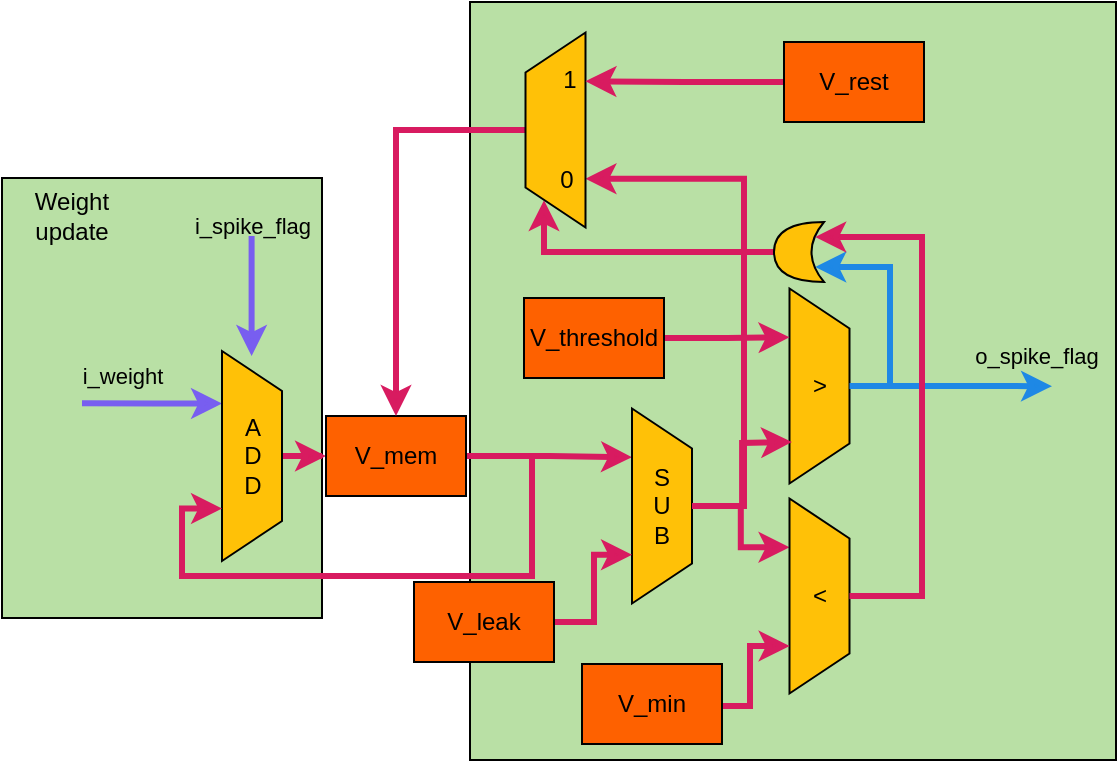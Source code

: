 <mxfile version="24.7.10">
  <diagram name="Page-1" id="7IMjvl0y4tT5OMlrt00g">
    <mxGraphModel dx="682" dy="436" grid="1" gridSize="1" guides="1" tooltips="1" connect="1" arrows="1" fold="1" page="1" pageScale="1" pageWidth="850" pageHeight="1100" math="0" shadow="0">
      <root>
        <mxCell id="0" />
        <mxCell id="1" parent="0" />
        <mxCell id="oQUfwaXS33LX4lJVDSWq-61" value="" style="rounded=0;whiteSpace=wrap;html=1;fillColor=#B9E0A5;" vertex="1" parent="1">
          <mxGeometry x="50" y="101" width="160" height="220" as="geometry" />
        </mxCell>
        <mxCell id="oQUfwaXS33LX4lJVDSWq-60" value="" style="rounded=0;whiteSpace=wrap;html=1;fillColor=#B9E0A5;" vertex="1" parent="1">
          <mxGeometry x="284" y="13" width="323" height="379" as="geometry" />
        </mxCell>
        <mxCell id="oQUfwaXS33LX4lJVDSWq-2" style="edgeStyle=orthogonalEdgeStyle;rounded=0;orthogonalLoop=1;jettySize=auto;html=1;entryX=0;entryY=0.5;entryDx=0;entryDy=0;strokeColor=#D81B60;strokeWidth=3;" edge="1" parent="1" source="oQUfwaXS33LX4lJVDSWq-3" target="oQUfwaXS33LX4lJVDSWq-5">
          <mxGeometry relative="1" as="geometry" />
        </mxCell>
        <mxCell id="oQUfwaXS33LX4lJVDSWq-18" style="edgeStyle=orthogonalEdgeStyle;rounded=0;orthogonalLoop=1;jettySize=auto;html=1;exitX=0.25;exitY=1;exitDx=0;exitDy=0;startArrow=classic;startFill=1;endArrow=none;endFill=0;strokeWidth=3;strokeColor=#785EF0;" edge="1" parent="1" source="oQUfwaXS33LX4lJVDSWq-3">
          <mxGeometry relative="1" as="geometry">
            <mxPoint x="90" y="213.667" as="targetPoint" />
          </mxGeometry>
        </mxCell>
        <mxCell id="oQUfwaXS33LX4lJVDSWq-19" value="i_weight" style="edgeLabel;html=1;align=center;verticalAlign=middle;resizable=0;points=[];labelBackgroundColor=none;" vertex="1" connectable="0" parent="oQUfwaXS33LX4lJVDSWq-18">
          <mxGeometry x="0.742" y="-2" relative="1" as="geometry">
            <mxPoint x="11" y="-12" as="offset" />
          </mxGeometry>
        </mxCell>
        <mxCell id="oQUfwaXS33LX4lJVDSWq-3" value="" style="shape=trapezoid;perimeter=trapezoidPerimeter;whiteSpace=wrap;html=1;fixedSize=1;rotation=90;fillColor=#FFC107;" vertex="1" parent="1">
          <mxGeometry x="122.5" y="225" width="105" height="30" as="geometry" />
        </mxCell>
        <mxCell id="oQUfwaXS33LX4lJVDSWq-4" value="&lt;div&gt;A&lt;/div&gt;&lt;div&gt;D&lt;/div&gt;&lt;div&gt;D&lt;br&gt;&lt;/div&gt;" style="text;html=1;align=center;verticalAlign=middle;whiteSpace=wrap;rounded=0;" vertex="1" parent="1">
          <mxGeometry x="167.5" y="225" width="15" height="30" as="geometry" />
        </mxCell>
        <mxCell id="oQUfwaXS33LX4lJVDSWq-13" style="edgeStyle=orthogonalEdgeStyle;rounded=0;orthogonalLoop=1;jettySize=auto;html=1;exitX=1;exitY=0.5;exitDx=0;exitDy=0;entryX=0.25;entryY=1;entryDx=0;entryDy=0;strokeWidth=3;strokeColor=#D81B60;" edge="1" parent="1" source="oQUfwaXS33LX4lJVDSWq-5" target="oQUfwaXS33LX4lJVDSWq-12">
          <mxGeometry relative="1" as="geometry" />
        </mxCell>
        <mxCell id="oQUfwaXS33LX4lJVDSWq-20" style="edgeStyle=orthogonalEdgeStyle;rounded=0;orthogonalLoop=1;jettySize=auto;html=1;exitX=1;exitY=0.5;exitDx=0;exitDy=0;entryX=0.75;entryY=1;entryDx=0;entryDy=0;strokeWidth=3;strokeColor=#D81B60;" edge="1" parent="1" source="oQUfwaXS33LX4lJVDSWq-5" target="oQUfwaXS33LX4lJVDSWq-3">
          <mxGeometry relative="1" as="geometry">
            <Array as="points">
              <mxPoint x="315" y="240" />
              <mxPoint x="315" y="300" />
              <mxPoint x="140" y="300" />
              <mxPoint x="140" y="266" />
            </Array>
          </mxGeometry>
        </mxCell>
        <mxCell id="oQUfwaXS33LX4lJVDSWq-5" value="V_mem" style="rounded=0;whiteSpace=wrap;html=1;fillColor=#FE6100;" vertex="1" parent="1">
          <mxGeometry x="212" y="220" width="70" height="40" as="geometry" />
        </mxCell>
        <mxCell id="oQUfwaXS33LX4lJVDSWq-8" value="" style="endArrow=classic;html=1;rounded=0;strokeColor=#785EF0;strokeWidth=3;" edge="1" parent="1">
          <mxGeometry width="50" height="50" relative="1" as="geometry">
            <mxPoint x="174.8" y="130" as="sourcePoint" />
            <mxPoint x="174.8" y="190" as="targetPoint" />
          </mxGeometry>
        </mxCell>
        <mxCell id="oQUfwaXS33LX4lJVDSWq-9" value="i_spike_flag" style="edgeLabel;html=1;align=center;verticalAlign=middle;resizable=0;points=[];labelBackgroundColor=none;" vertex="1" connectable="0" parent="oQUfwaXS33LX4lJVDSWq-8">
          <mxGeometry x="-0.627" y="-1" relative="1" as="geometry">
            <mxPoint x="1" y="-16" as="offset" />
          </mxGeometry>
        </mxCell>
        <mxCell id="oQUfwaXS33LX4lJVDSWq-10" value="Weight update" style="text;html=1;align=center;verticalAlign=middle;whiteSpace=wrap;rounded=0;" vertex="1" parent="1">
          <mxGeometry x="55" y="105" width="60" height="30" as="geometry" />
        </mxCell>
        <mxCell id="oQUfwaXS33LX4lJVDSWq-23" style="edgeStyle=orthogonalEdgeStyle;rounded=0;orthogonalLoop=1;jettySize=auto;html=1;exitX=0.5;exitY=0;exitDx=0;exitDy=0;entryX=0.25;entryY=1;entryDx=0;entryDy=0;strokeWidth=3;strokeColor=#D81B60;" edge="1" parent="1" source="oQUfwaXS33LX4lJVDSWq-12" target="oQUfwaXS33LX4lJVDSWq-21">
          <mxGeometry relative="1" as="geometry" />
        </mxCell>
        <mxCell id="oQUfwaXS33LX4lJVDSWq-59" style="edgeStyle=orthogonalEdgeStyle;rounded=0;orthogonalLoop=1;jettySize=auto;html=1;exitX=0.5;exitY=0;exitDx=0;exitDy=0;entryX=0.25;entryY=1;entryDx=0;entryDy=0;strokeWidth=3;strokeColor=#D81B60;" edge="1" parent="1" source="oQUfwaXS33LX4lJVDSWq-12" target="oQUfwaXS33LX4lJVDSWq-41">
          <mxGeometry relative="1" as="geometry">
            <Array as="points">
              <mxPoint x="421" y="265" />
              <mxPoint x="421" y="101" />
            </Array>
          </mxGeometry>
        </mxCell>
        <mxCell id="oQUfwaXS33LX4lJVDSWq-12" value="" style="shape=trapezoid;perimeter=trapezoidPerimeter;whiteSpace=wrap;html=1;fixedSize=1;rotation=90;fillColor=#FFC107;" vertex="1" parent="1">
          <mxGeometry x="331.25" y="250" width="97.5" height="30" as="geometry" />
        </mxCell>
        <mxCell id="oQUfwaXS33LX4lJVDSWq-15" style="edgeStyle=orthogonalEdgeStyle;rounded=0;orthogonalLoop=1;jettySize=auto;html=1;exitX=1;exitY=0.5;exitDx=0;exitDy=0;entryX=0.75;entryY=1;entryDx=0;entryDy=0;strokeColor=#D81B60;strokeWidth=3;" edge="1" parent="1" source="oQUfwaXS33LX4lJVDSWq-14" target="oQUfwaXS33LX4lJVDSWq-12">
          <mxGeometry relative="1" as="geometry" />
        </mxCell>
        <mxCell id="oQUfwaXS33LX4lJVDSWq-14" value="V_leak" style="rounded=0;whiteSpace=wrap;html=1;fillColor=#FE6100;" vertex="1" parent="1">
          <mxGeometry x="256" y="303" width="70" height="40" as="geometry" />
        </mxCell>
        <mxCell id="oQUfwaXS33LX4lJVDSWq-16" value="&lt;div&gt;S&lt;/div&gt;&lt;div&gt;U&lt;/div&gt;&lt;div&gt;B&lt;br&gt;&lt;/div&gt;" style="text;html=1;align=center;verticalAlign=middle;whiteSpace=wrap;rounded=0;" vertex="1" parent="1">
          <mxGeometry x="375" y="250" width="10" height="30" as="geometry" />
        </mxCell>
        <mxCell id="oQUfwaXS33LX4lJVDSWq-21" value="" style="shape=trapezoid;perimeter=trapezoidPerimeter;whiteSpace=wrap;html=1;fixedSize=1;rotation=90;fillColor=#FFC107;" vertex="1" parent="1">
          <mxGeometry x="410" y="295" width="97.5" height="30" as="geometry" />
        </mxCell>
        <mxCell id="oQUfwaXS33LX4lJVDSWq-22" value="&amp;lt;" style="text;html=1;align=center;verticalAlign=middle;whiteSpace=wrap;rounded=0;" vertex="1" parent="1">
          <mxGeometry x="453.75" y="295" width="10" height="30" as="geometry" />
        </mxCell>
        <mxCell id="oQUfwaXS33LX4lJVDSWq-26" style="edgeStyle=orthogonalEdgeStyle;rounded=0;orthogonalLoop=1;jettySize=auto;html=1;exitX=1;exitY=0.5;exitDx=0;exitDy=0;entryX=0.75;entryY=1;entryDx=0;entryDy=0;strokeWidth=3;strokeColor=#D81B60;" edge="1" parent="1" source="oQUfwaXS33LX4lJVDSWq-25" target="oQUfwaXS33LX4lJVDSWq-21">
          <mxGeometry relative="1" as="geometry">
            <Array as="points">
              <mxPoint x="424" y="365" />
              <mxPoint x="424" y="335" />
              <mxPoint x="444" y="335" />
            </Array>
          </mxGeometry>
        </mxCell>
        <mxCell id="oQUfwaXS33LX4lJVDSWq-25" value="V_min" style="rounded=0;whiteSpace=wrap;html=1;fillColor=#FE6100;" vertex="1" parent="1">
          <mxGeometry x="340" y="344" width="70" height="40" as="geometry" />
        </mxCell>
        <mxCell id="oQUfwaXS33LX4lJVDSWq-34" style="edgeStyle=orthogonalEdgeStyle;rounded=0;orthogonalLoop=1;jettySize=auto;html=1;exitX=0.5;exitY=0;exitDx=0;exitDy=0;strokeColor=#1E88E5;strokeWidth=3;" edge="1" parent="1" source="oQUfwaXS33LX4lJVDSWq-27">
          <mxGeometry relative="1" as="geometry">
            <mxPoint x="575.0" y="205.095" as="targetPoint" />
          </mxGeometry>
        </mxCell>
        <mxCell id="oQUfwaXS33LX4lJVDSWq-35" value="o_spike_flag" style="edgeLabel;html=1;align=center;verticalAlign=middle;resizable=0;points=[];labelBackgroundColor=none;" vertex="1" connectable="0" parent="oQUfwaXS33LX4lJVDSWq-34">
          <mxGeometry x="0.174" y="1" relative="1" as="geometry">
            <mxPoint x="34" y="-15" as="offset" />
          </mxGeometry>
        </mxCell>
        <mxCell id="oQUfwaXS33LX4lJVDSWq-27" value="" style="shape=trapezoid;perimeter=trapezoidPerimeter;whiteSpace=wrap;html=1;fixedSize=1;rotation=90;fillColor=#FFC107;" vertex="1" parent="1">
          <mxGeometry x="410" y="190" width="97.5" height="30" as="geometry" />
        </mxCell>
        <mxCell id="oQUfwaXS33LX4lJVDSWq-28" value="&amp;gt;" style="text;html=1;align=center;verticalAlign=middle;whiteSpace=wrap;rounded=0;" vertex="1" parent="1">
          <mxGeometry x="453.75" y="190" width="10" height="30" as="geometry" />
        </mxCell>
        <mxCell id="oQUfwaXS33LX4lJVDSWq-30" style="edgeStyle=orthogonalEdgeStyle;rounded=0;orthogonalLoop=1;jettySize=auto;html=1;exitX=0.5;exitY=0;exitDx=0;exitDy=0;strokeWidth=3;strokeColor=#D81B60;" edge="1" parent="1" source="oQUfwaXS33LX4lJVDSWq-12">
          <mxGeometry relative="1" as="geometry">
            <mxPoint x="445" y="233" as="targetPoint" />
          </mxGeometry>
        </mxCell>
        <mxCell id="oQUfwaXS33LX4lJVDSWq-33" style="edgeStyle=orthogonalEdgeStyle;rounded=0;orthogonalLoop=1;jettySize=auto;html=1;exitX=1;exitY=0.5;exitDx=0;exitDy=0;entryX=0.25;entryY=1;entryDx=0;entryDy=0;strokeWidth=3;strokeColor=#D81B60;" edge="1" parent="1" source="oQUfwaXS33LX4lJVDSWq-32" target="oQUfwaXS33LX4lJVDSWq-27">
          <mxGeometry relative="1" as="geometry" />
        </mxCell>
        <mxCell id="oQUfwaXS33LX4lJVDSWq-32" value="V_threshold" style="rounded=0;whiteSpace=wrap;html=1;fillColor=#FE6100;" vertex="1" parent="1">
          <mxGeometry x="311" y="161" width="70" height="40" as="geometry" />
        </mxCell>
        <mxCell id="oQUfwaXS33LX4lJVDSWq-48" style="edgeStyle=orthogonalEdgeStyle;rounded=0;orthogonalLoop=1;jettySize=auto;html=1;exitX=0.175;exitY=0.25;exitDx=0;exitDy=0;exitPerimeter=0;entryX=0.5;entryY=0;entryDx=0;entryDy=0;startArrow=classic;startFill=1;endArrow=none;endFill=0;strokeColor=#1E88E5;strokeWidth=3;" edge="1" parent="1" source="oQUfwaXS33LX4lJVDSWq-36" target="oQUfwaXS33LX4lJVDSWq-27">
          <mxGeometry relative="1" as="geometry">
            <Array as="points">
              <mxPoint x="457" y="146" />
              <mxPoint x="494" y="146" />
              <mxPoint x="494" y="205" />
            </Array>
          </mxGeometry>
        </mxCell>
        <mxCell id="oQUfwaXS33LX4lJVDSWq-55" style="edgeStyle=orthogonalEdgeStyle;rounded=0;orthogonalLoop=1;jettySize=auto;html=1;exitX=1;exitY=0.5;exitDx=0;exitDy=0;exitPerimeter=0;entryX=0;entryY=0.25;entryDx=0;entryDy=0;strokeColor=#D81B60;strokeWidth=3;" edge="1" parent="1" source="oQUfwaXS33LX4lJVDSWq-36" target="oQUfwaXS33LX4lJVDSWq-41">
          <mxGeometry relative="1" as="geometry">
            <Array as="points">
              <mxPoint x="321" y="138" />
              <mxPoint x="321" y="112" />
            </Array>
          </mxGeometry>
        </mxCell>
        <mxCell id="oQUfwaXS33LX4lJVDSWq-36" value="" style="shape=xor;whiteSpace=wrap;html=1;rotation=-180;fillColor=#FFC107;" vertex="1" parent="1">
          <mxGeometry x="436" y="123" width="25" height="30" as="geometry" />
        </mxCell>
        <mxCell id="oQUfwaXS33LX4lJVDSWq-43" style="edgeStyle=orthogonalEdgeStyle;rounded=0;orthogonalLoop=1;jettySize=auto;html=1;exitX=0.5;exitY=0;exitDx=0;exitDy=0;entryX=0.5;entryY=0;entryDx=0;entryDy=0;strokeWidth=3;strokeColor=#D81B60;" edge="1" parent="1" source="oQUfwaXS33LX4lJVDSWq-41" target="oQUfwaXS33LX4lJVDSWq-5">
          <mxGeometry relative="1" as="geometry">
            <Array as="points">
              <mxPoint x="247" y="77" />
            </Array>
          </mxGeometry>
        </mxCell>
        <mxCell id="oQUfwaXS33LX4lJVDSWq-41" value="" style="shape=trapezoid;perimeter=trapezoidPerimeter;whiteSpace=wrap;html=1;fixedSize=1;rotation=-90;fillColor=#FFC107;" vertex="1" parent="1">
          <mxGeometry x="278" y="62" width="97.5" height="30" as="geometry" />
        </mxCell>
        <mxCell id="oQUfwaXS33LX4lJVDSWq-49" style="edgeStyle=orthogonalEdgeStyle;rounded=0;orthogonalLoop=1;jettySize=auto;html=1;exitX=0.5;exitY=0;exitDx=0;exitDy=0;entryX=0.175;entryY=0.75;entryDx=0;entryDy=0;entryPerimeter=0;strokeWidth=3;strokeColor=#D81B60;" edge="1" parent="1" source="oQUfwaXS33LX4lJVDSWq-21" target="oQUfwaXS33LX4lJVDSWq-36">
          <mxGeometry relative="1" as="geometry">
            <Array as="points">
              <mxPoint x="510" y="310" />
              <mxPoint x="510" y="131" />
            </Array>
          </mxGeometry>
        </mxCell>
        <mxCell id="oQUfwaXS33LX4lJVDSWq-52" style="edgeStyle=orthogonalEdgeStyle;rounded=0;orthogonalLoop=1;jettySize=auto;html=1;exitX=0;exitY=0.5;exitDx=0;exitDy=0;entryX=0.75;entryY=1;entryDx=0;entryDy=0;strokeColor=#D81B60;strokeWidth=3;" edge="1" parent="1" source="oQUfwaXS33LX4lJVDSWq-51" target="oQUfwaXS33LX4lJVDSWq-41">
          <mxGeometry relative="1" as="geometry" />
        </mxCell>
        <mxCell id="oQUfwaXS33LX4lJVDSWq-51" value="V_rest" style="rounded=0;whiteSpace=wrap;html=1;fillColor=#FE6100;" vertex="1" parent="1">
          <mxGeometry x="441" y="33" width="70" height="40" as="geometry" />
        </mxCell>
        <mxCell id="oQUfwaXS33LX4lJVDSWq-53" value="0" style="text;html=1;align=center;verticalAlign=middle;whiteSpace=wrap;rounded=0;" vertex="1" parent="1">
          <mxGeometry x="327" y="95" width="11" height="13" as="geometry" />
        </mxCell>
        <mxCell id="oQUfwaXS33LX4lJVDSWq-54" value="1" style="text;html=1;align=center;verticalAlign=middle;whiteSpace=wrap;rounded=0;" vertex="1" parent="1">
          <mxGeometry x="329" y="46" width="10" height="12" as="geometry" />
        </mxCell>
      </root>
    </mxGraphModel>
  </diagram>
</mxfile>

